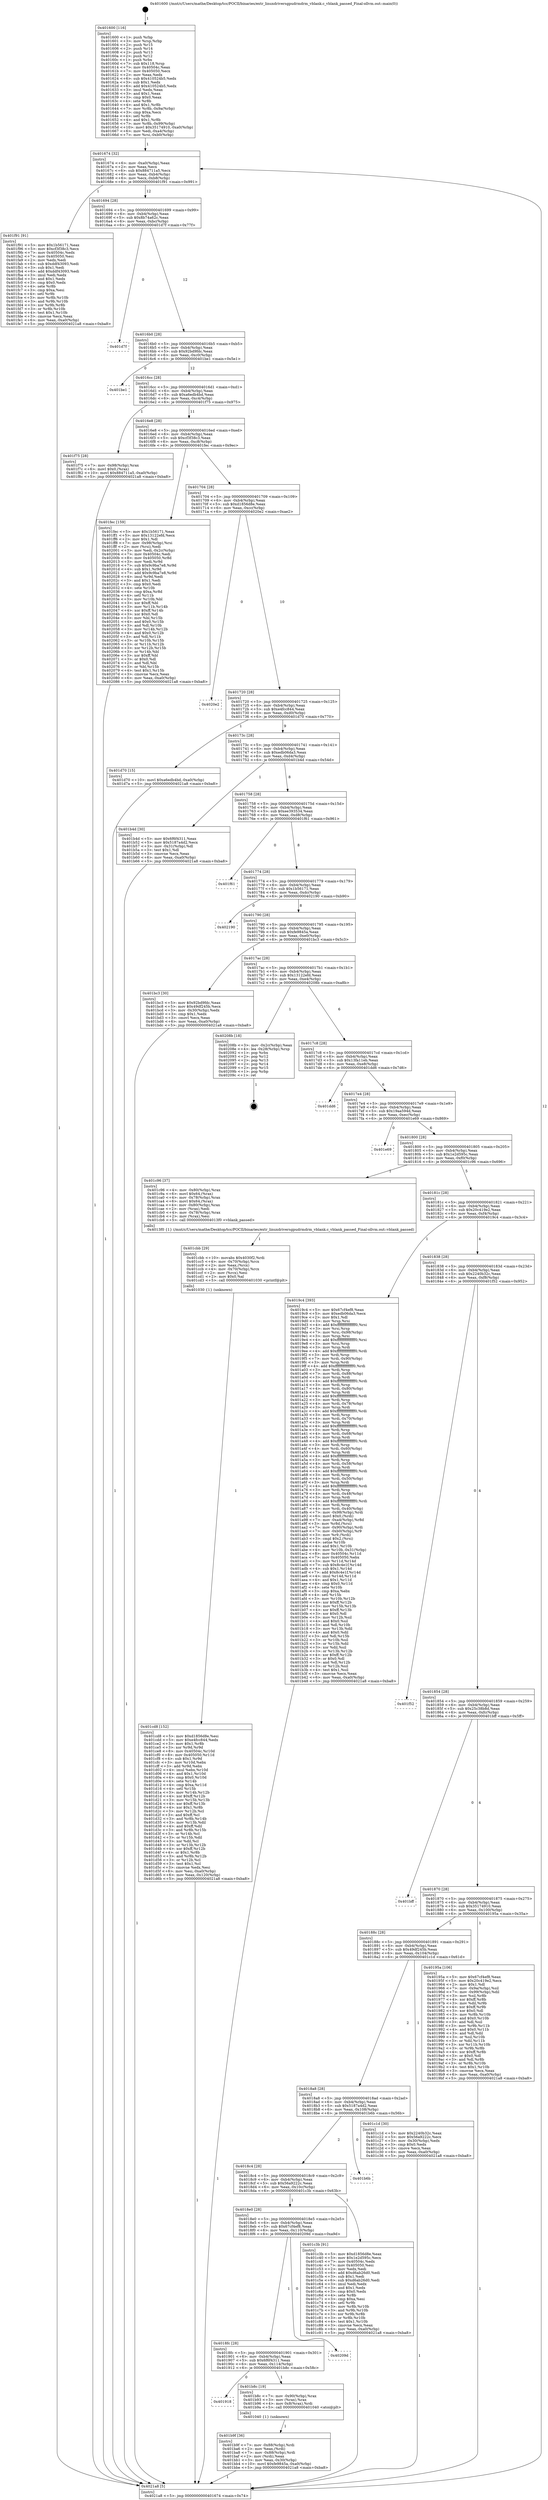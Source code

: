 digraph "0x401600" {
  label = "0x401600 (/mnt/c/Users/mathe/Desktop/tcc/POCII/binaries/extr_linuxdriversgpudrmdrm_vblank.c_vblank_passed_Final-ollvm.out::main(0))"
  labelloc = "t"
  node[shape=record]

  Entry [label="",width=0.3,height=0.3,shape=circle,fillcolor=black,style=filled]
  "0x401674" [label="{
     0x401674 [32]\l
     | [instrs]\l
     &nbsp;&nbsp;0x401674 \<+6\>: mov -0xa0(%rbp),%eax\l
     &nbsp;&nbsp;0x40167a \<+2\>: mov %eax,%ecx\l
     &nbsp;&nbsp;0x40167c \<+6\>: sub $0x884711a5,%ecx\l
     &nbsp;&nbsp;0x401682 \<+6\>: mov %eax,-0xb4(%rbp)\l
     &nbsp;&nbsp;0x401688 \<+6\>: mov %ecx,-0xb8(%rbp)\l
     &nbsp;&nbsp;0x40168e \<+6\>: je 0000000000401f91 \<main+0x991\>\l
  }"]
  "0x401f91" [label="{
     0x401f91 [91]\l
     | [instrs]\l
     &nbsp;&nbsp;0x401f91 \<+5\>: mov $0x1b56171,%eax\l
     &nbsp;&nbsp;0x401f96 \<+5\>: mov $0xcf3f38c3,%ecx\l
     &nbsp;&nbsp;0x401f9b \<+7\>: mov 0x40504c,%edx\l
     &nbsp;&nbsp;0x401fa2 \<+7\>: mov 0x405050,%esi\l
     &nbsp;&nbsp;0x401fa9 \<+2\>: mov %edx,%edi\l
     &nbsp;&nbsp;0x401fab \<+6\>: sub $0xddf43093,%edi\l
     &nbsp;&nbsp;0x401fb1 \<+3\>: sub $0x1,%edi\l
     &nbsp;&nbsp;0x401fb4 \<+6\>: add $0xddf43093,%edi\l
     &nbsp;&nbsp;0x401fba \<+3\>: imul %edi,%edx\l
     &nbsp;&nbsp;0x401fbd \<+3\>: and $0x1,%edx\l
     &nbsp;&nbsp;0x401fc0 \<+3\>: cmp $0x0,%edx\l
     &nbsp;&nbsp;0x401fc3 \<+4\>: sete %r8b\l
     &nbsp;&nbsp;0x401fc7 \<+3\>: cmp $0xa,%esi\l
     &nbsp;&nbsp;0x401fca \<+4\>: setl %r9b\l
     &nbsp;&nbsp;0x401fce \<+3\>: mov %r8b,%r10b\l
     &nbsp;&nbsp;0x401fd1 \<+3\>: and %r9b,%r10b\l
     &nbsp;&nbsp;0x401fd4 \<+3\>: xor %r9b,%r8b\l
     &nbsp;&nbsp;0x401fd7 \<+3\>: or %r8b,%r10b\l
     &nbsp;&nbsp;0x401fda \<+4\>: test $0x1,%r10b\l
     &nbsp;&nbsp;0x401fde \<+3\>: cmovne %ecx,%eax\l
     &nbsp;&nbsp;0x401fe1 \<+6\>: mov %eax,-0xa0(%rbp)\l
     &nbsp;&nbsp;0x401fe7 \<+5\>: jmp 00000000004021a8 \<main+0xba8\>\l
  }"]
  "0x401694" [label="{
     0x401694 [28]\l
     | [instrs]\l
     &nbsp;&nbsp;0x401694 \<+5\>: jmp 0000000000401699 \<main+0x99\>\l
     &nbsp;&nbsp;0x401699 \<+6\>: mov -0xb4(%rbp),%eax\l
     &nbsp;&nbsp;0x40169f \<+5\>: sub $0x8b74a62c,%eax\l
     &nbsp;&nbsp;0x4016a4 \<+6\>: mov %eax,-0xbc(%rbp)\l
     &nbsp;&nbsp;0x4016aa \<+6\>: je 0000000000401d7f \<main+0x77f\>\l
  }"]
  Exit [label="",width=0.3,height=0.3,shape=circle,fillcolor=black,style=filled,peripheries=2]
  "0x401d7f" [label="{
     0x401d7f\l
  }", style=dashed]
  "0x4016b0" [label="{
     0x4016b0 [28]\l
     | [instrs]\l
     &nbsp;&nbsp;0x4016b0 \<+5\>: jmp 00000000004016b5 \<main+0xb5\>\l
     &nbsp;&nbsp;0x4016b5 \<+6\>: mov -0xb4(%rbp),%eax\l
     &nbsp;&nbsp;0x4016bb \<+5\>: sub $0x92bd9fdc,%eax\l
     &nbsp;&nbsp;0x4016c0 \<+6\>: mov %eax,-0xc0(%rbp)\l
     &nbsp;&nbsp;0x4016c6 \<+6\>: je 0000000000401be1 \<main+0x5e1\>\l
  }"]
  "0x401cd8" [label="{
     0x401cd8 [152]\l
     | [instrs]\l
     &nbsp;&nbsp;0x401cd8 \<+5\>: mov $0xd1856d8e,%esi\l
     &nbsp;&nbsp;0x401cdd \<+5\>: mov $0xe4fcc844,%edx\l
     &nbsp;&nbsp;0x401ce2 \<+3\>: mov $0x1,%r8b\l
     &nbsp;&nbsp;0x401ce5 \<+3\>: xor %r9d,%r9d\l
     &nbsp;&nbsp;0x401ce8 \<+8\>: mov 0x40504c,%r10d\l
     &nbsp;&nbsp;0x401cf0 \<+8\>: mov 0x405050,%r11d\l
     &nbsp;&nbsp;0x401cf8 \<+4\>: sub $0x1,%r9d\l
     &nbsp;&nbsp;0x401cfc \<+3\>: mov %r10d,%ebx\l
     &nbsp;&nbsp;0x401cff \<+3\>: add %r9d,%ebx\l
     &nbsp;&nbsp;0x401d02 \<+4\>: imul %ebx,%r10d\l
     &nbsp;&nbsp;0x401d06 \<+4\>: and $0x1,%r10d\l
     &nbsp;&nbsp;0x401d0a \<+4\>: cmp $0x0,%r10d\l
     &nbsp;&nbsp;0x401d0e \<+4\>: sete %r14b\l
     &nbsp;&nbsp;0x401d12 \<+4\>: cmp $0xa,%r11d\l
     &nbsp;&nbsp;0x401d16 \<+4\>: setl %r15b\l
     &nbsp;&nbsp;0x401d1a \<+3\>: mov %r14b,%r12b\l
     &nbsp;&nbsp;0x401d1d \<+4\>: xor $0xff,%r12b\l
     &nbsp;&nbsp;0x401d21 \<+3\>: mov %r15b,%r13b\l
     &nbsp;&nbsp;0x401d24 \<+4\>: xor $0xff,%r13b\l
     &nbsp;&nbsp;0x401d28 \<+4\>: xor $0x1,%r8b\l
     &nbsp;&nbsp;0x401d2c \<+3\>: mov %r12b,%cl\l
     &nbsp;&nbsp;0x401d2f \<+3\>: and $0xff,%cl\l
     &nbsp;&nbsp;0x401d32 \<+3\>: and %r8b,%r14b\l
     &nbsp;&nbsp;0x401d35 \<+3\>: mov %r13b,%dil\l
     &nbsp;&nbsp;0x401d38 \<+4\>: and $0xff,%dil\l
     &nbsp;&nbsp;0x401d3c \<+3\>: and %r8b,%r15b\l
     &nbsp;&nbsp;0x401d3f \<+3\>: or %r14b,%cl\l
     &nbsp;&nbsp;0x401d42 \<+3\>: or %r15b,%dil\l
     &nbsp;&nbsp;0x401d45 \<+3\>: xor %dil,%cl\l
     &nbsp;&nbsp;0x401d48 \<+3\>: or %r13b,%r12b\l
     &nbsp;&nbsp;0x401d4b \<+4\>: xor $0xff,%r12b\l
     &nbsp;&nbsp;0x401d4f \<+4\>: or $0x1,%r8b\l
     &nbsp;&nbsp;0x401d53 \<+3\>: and %r8b,%r12b\l
     &nbsp;&nbsp;0x401d56 \<+3\>: or %r12b,%cl\l
     &nbsp;&nbsp;0x401d59 \<+3\>: test $0x1,%cl\l
     &nbsp;&nbsp;0x401d5c \<+3\>: cmovne %edx,%esi\l
     &nbsp;&nbsp;0x401d5f \<+6\>: mov %esi,-0xa0(%rbp)\l
     &nbsp;&nbsp;0x401d65 \<+6\>: mov %eax,-0x120(%rbp)\l
     &nbsp;&nbsp;0x401d6b \<+5\>: jmp 00000000004021a8 \<main+0xba8\>\l
  }"]
  "0x401be1" [label="{
     0x401be1\l
  }", style=dashed]
  "0x4016cc" [label="{
     0x4016cc [28]\l
     | [instrs]\l
     &nbsp;&nbsp;0x4016cc \<+5\>: jmp 00000000004016d1 \<main+0xd1\>\l
     &nbsp;&nbsp;0x4016d1 \<+6\>: mov -0xb4(%rbp),%eax\l
     &nbsp;&nbsp;0x4016d7 \<+5\>: sub $0xa6edb4bd,%eax\l
     &nbsp;&nbsp;0x4016dc \<+6\>: mov %eax,-0xc4(%rbp)\l
     &nbsp;&nbsp;0x4016e2 \<+6\>: je 0000000000401f75 \<main+0x975\>\l
  }"]
  "0x401cbb" [label="{
     0x401cbb [29]\l
     | [instrs]\l
     &nbsp;&nbsp;0x401cbb \<+10\>: movabs $0x4030f2,%rdi\l
     &nbsp;&nbsp;0x401cc5 \<+4\>: mov -0x70(%rbp),%rcx\l
     &nbsp;&nbsp;0x401cc9 \<+2\>: mov %eax,(%rcx)\l
     &nbsp;&nbsp;0x401ccb \<+4\>: mov -0x70(%rbp),%rcx\l
     &nbsp;&nbsp;0x401ccf \<+2\>: mov (%rcx),%esi\l
     &nbsp;&nbsp;0x401cd1 \<+2\>: mov $0x0,%al\l
     &nbsp;&nbsp;0x401cd3 \<+5\>: call 0000000000401030 \<printf@plt\>\l
     | [calls]\l
     &nbsp;&nbsp;0x401030 \{1\} (unknown)\l
  }"]
  "0x401f75" [label="{
     0x401f75 [28]\l
     | [instrs]\l
     &nbsp;&nbsp;0x401f75 \<+7\>: mov -0x98(%rbp),%rax\l
     &nbsp;&nbsp;0x401f7c \<+6\>: movl $0x0,(%rax)\l
     &nbsp;&nbsp;0x401f82 \<+10\>: movl $0x884711a5,-0xa0(%rbp)\l
     &nbsp;&nbsp;0x401f8c \<+5\>: jmp 00000000004021a8 \<main+0xba8\>\l
  }"]
  "0x4016e8" [label="{
     0x4016e8 [28]\l
     | [instrs]\l
     &nbsp;&nbsp;0x4016e8 \<+5\>: jmp 00000000004016ed \<main+0xed\>\l
     &nbsp;&nbsp;0x4016ed \<+6\>: mov -0xb4(%rbp),%eax\l
     &nbsp;&nbsp;0x4016f3 \<+5\>: sub $0xcf3f38c3,%eax\l
     &nbsp;&nbsp;0x4016f8 \<+6\>: mov %eax,-0xc8(%rbp)\l
     &nbsp;&nbsp;0x4016fe \<+6\>: je 0000000000401fec \<main+0x9ec\>\l
  }"]
  "0x401b9f" [label="{
     0x401b9f [36]\l
     | [instrs]\l
     &nbsp;&nbsp;0x401b9f \<+7\>: mov -0x88(%rbp),%rdi\l
     &nbsp;&nbsp;0x401ba6 \<+2\>: mov %eax,(%rdi)\l
     &nbsp;&nbsp;0x401ba8 \<+7\>: mov -0x88(%rbp),%rdi\l
     &nbsp;&nbsp;0x401baf \<+2\>: mov (%rdi),%eax\l
     &nbsp;&nbsp;0x401bb1 \<+3\>: mov %eax,-0x30(%rbp)\l
     &nbsp;&nbsp;0x401bb4 \<+10\>: movl $0xfe9845a,-0xa0(%rbp)\l
     &nbsp;&nbsp;0x401bbe \<+5\>: jmp 00000000004021a8 \<main+0xba8\>\l
  }"]
  "0x401fec" [label="{
     0x401fec [159]\l
     | [instrs]\l
     &nbsp;&nbsp;0x401fec \<+5\>: mov $0x1b56171,%eax\l
     &nbsp;&nbsp;0x401ff1 \<+5\>: mov $0x13122efd,%ecx\l
     &nbsp;&nbsp;0x401ff6 \<+2\>: mov $0x1,%dl\l
     &nbsp;&nbsp;0x401ff8 \<+7\>: mov -0x98(%rbp),%rsi\l
     &nbsp;&nbsp;0x401fff \<+2\>: mov (%rsi),%edi\l
     &nbsp;&nbsp;0x402001 \<+3\>: mov %edi,-0x2c(%rbp)\l
     &nbsp;&nbsp;0x402004 \<+7\>: mov 0x40504c,%edi\l
     &nbsp;&nbsp;0x40200b \<+8\>: mov 0x405050,%r8d\l
     &nbsp;&nbsp;0x402013 \<+3\>: mov %edi,%r9d\l
     &nbsp;&nbsp;0x402016 \<+7\>: sub $0x9c9ba7e8,%r9d\l
     &nbsp;&nbsp;0x40201d \<+4\>: sub $0x1,%r9d\l
     &nbsp;&nbsp;0x402021 \<+7\>: add $0x9c9ba7e8,%r9d\l
     &nbsp;&nbsp;0x402028 \<+4\>: imul %r9d,%edi\l
     &nbsp;&nbsp;0x40202c \<+3\>: and $0x1,%edi\l
     &nbsp;&nbsp;0x40202f \<+3\>: cmp $0x0,%edi\l
     &nbsp;&nbsp;0x402032 \<+4\>: sete %r10b\l
     &nbsp;&nbsp;0x402036 \<+4\>: cmp $0xa,%r8d\l
     &nbsp;&nbsp;0x40203a \<+4\>: setl %r11b\l
     &nbsp;&nbsp;0x40203e \<+3\>: mov %r10b,%bl\l
     &nbsp;&nbsp;0x402041 \<+3\>: xor $0xff,%bl\l
     &nbsp;&nbsp;0x402044 \<+3\>: mov %r11b,%r14b\l
     &nbsp;&nbsp;0x402047 \<+4\>: xor $0xff,%r14b\l
     &nbsp;&nbsp;0x40204b \<+3\>: xor $0x0,%dl\l
     &nbsp;&nbsp;0x40204e \<+3\>: mov %bl,%r15b\l
     &nbsp;&nbsp;0x402051 \<+4\>: and $0x0,%r15b\l
     &nbsp;&nbsp;0x402055 \<+3\>: and %dl,%r10b\l
     &nbsp;&nbsp;0x402058 \<+3\>: mov %r14b,%r12b\l
     &nbsp;&nbsp;0x40205b \<+4\>: and $0x0,%r12b\l
     &nbsp;&nbsp;0x40205f \<+3\>: and %dl,%r11b\l
     &nbsp;&nbsp;0x402062 \<+3\>: or %r10b,%r15b\l
     &nbsp;&nbsp;0x402065 \<+3\>: or %r11b,%r12b\l
     &nbsp;&nbsp;0x402068 \<+3\>: xor %r12b,%r15b\l
     &nbsp;&nbsp;0x40206b \<+3\>: or %r14b,%bl\l
     &nbsp;&nbsp;0x40206e \<+3\>: xor $0xff,%bl\l
     &nbsp;&nbsp;0x402071 \<+3\>: or $0x0,%dl\l
     &nbsp;&nbsp;0x402074 \<+2\>: and %dl,%bl\l
     &nbsp;&nbsp;0x402076 \<+3\>: or %bl,%r15b\l
     &nbsp;&nbsp;0x402079 \<+4\>: test $0x1,%r15b\l
     &nbsp;&nbsp;0x40207d \<+3\>: cmovne %ecx,%eax\l
     &nbsp;&nbsp;0x402080 \<+6\>: mov %eax,-0xa0(%rbp)\l
     &nbsp;&nbsp;0x402086 \<+5\>: jmp 00000000004021a8 \<main+0xba8\>\l
  }"]
  "0x401704" [label="{
     0x401704 [28]\l
     | [instrs]\l
     &nbsp;&nbsp;0x401704 \<+5\>: jmp 0000000000401709 \<main+0x109\>\l
     &nbsp;&nbsp;0x401709 \<+6\>: mov -0xb4(%rbp),%eax\l
     &nbsp;&nbsp;0x40170f \<+5\>: sub $0xd1856d8e,%eax\l
     &nbsp;&nbsp;0x401714 \<+6\>: mov %eax,-0xcc(%rbp)\l
     &nbsp;&nbsp;0x40171a \<+6\>: je 00000000004020e2 \<main+0xae2\>\l
  }"]
  "0x401918" [label="{
     0x401918\l
  }", style=dashed]
  "0x4020e2" [label="{
     0x4020e2\l
  }", style=dashed]
  "0x401720" [label="{
     0x401720 [28]\l
     | [instrs]\l
     &nbsp;&nbsp;0x401720 \<+5\>: jmp 0000000000401725 \<main+0x125\>\l
     &nbsp;&nbsp;0x401725 \<+6\>: mov -0xb4(%rbp),%eax\l
     &nbsp;&nbsp;0x40172b \<+5\>: sub $0xe4fcc844,%eax\l
     &nbsp;&nbsp;0x401730 \<+6\>: mov %eax,-0xd0(%rbp)\l
     &nbsp;&nbsp;0x401736 \<+6\>: je 0000000000401d70 \<main+0x770\>\l
  }"]
  "0x401b8c" [label="{
     0x401b8c [19]\l
     | [instrs]\l
     &nbsp;&nbsp;0x401b8c \<+7\>: mov -0x90(%rbp),%rax\l
     &nbsp;&nbsp;0x401b93 \<+3\>: mov (%rax),%rax\l
     &nbsp;&nbsp;0x401b96 \<+4\>: mov 0x8(%rax),%rdi\l
     &nbsp;&nbsp;0x401b9a \<+5\>: call 0000000000401040 \<atoi@plt\>\l
     | [calls]\l
     &nbsp;&nbsp;0x401040 \{1\} (unknown)\l
  }"]
  "0x401d70" [label="{
     0x401d70 [15]\l
     | [instrs]\l
     &nbsp;&nbsp;0x401d70 \<+10\>: movl $0xa6edb4bd,-0xa0(%rbp)\l
     &nbsp;&nbsp;0x401d7a \<+5\>: jmp 00000000004021a8 \<main+0xba8\>\l
  }"]
  "0x40173c" [label="{
     0x40173c [28]\l
     | [instrs]\l
     &nbsp;&nbsp;0x40173c \<+5\>: jmp 0000000000401741 \<main+0x141\>\l
     &nbsp;&nbsp;0x401741 \<+6\>: mov -0xb4(%rbp),%eax\l
     &nbsp;&nbsp;0x401747 \<+5\>: sub $0xedb06da3,%eax\l
     &nbsp;&nbsp;0x40174c \<+6\>: mov %eax,-0xd4(%rbp)\l
     &nbsp;&nbsp;0x401752 \<+6\>: je 0000000000401b4d \<main+0x54d\>\l
  }"]
  "0x4018fc" [label="{
     0x4018fc [28]\l
     | [instrs]\l
     &nbsp;&nbsp;0x4018fc \<+5\>: jmp 0000000000401901 \<main+0x301\>\l
     &nbsp;&nbsp;0x401901 \<+6\>: mov -0xb4(%rbp),%eax\l
     &nbsp;&nbsp;0x401907 \<+5\>: sub $0x6f6f4311,%eax\l
     &nbsp;&nbsp;0x40190c \<+6\>: mov %eax,-0x114(%rbp)\l
     &nbsp;&nbsp;0x401912 \<+6\>: je 0000000000401b8c \<main+0x58c\>\l
  }"]
  "0x401b4d" [label="{
     0x401b4d [30]\l
     | [instrs]\l
     &nbsp;&nbsp;0x401b4d \<+5\>: mov $0x6f6f4311,%eax\l
     &nbsp;&nbsp;0x401b52 \<+5\>: mov $0x5187a4d2,%ecx\l
     &nbsp;&nbsp;0x401b57 \<+3\>: mov -0x31(%rbp),%dl\l
     &nbsp;&nbsp;0x401b5a \<+3\>: test $0x1,%dl\l
     &nbsp;&nbsp;0x401b5d \<+3\>: cmovne %ecx,%eax\l
     &nbsp;&nbsp;0x401b60 \<+6\>: mov %eax,-0xa0(%rbp)\l
     &nbsp;&nbsp;0x401b66 \<+5\>: jmp 00000000004021a8 \<main+0xba8\>\l
  }"]
  "0x401758" [label="{
     0x401758 [28]\l
     | [instrs]\l
     &nbsp;&nbsp;0x401758 \<+5\>: jmp 000000000040175d \<main+0x15d\>\l
     &nbsp;&nbsp;0x40175d \<+6\>: mov -0xb4(%rbp),%eax\l
     &nbsp;&nbsp;0x401763 \<+5\>: sub $0xee393534,%eax\l
     &nbsp;&nbsp;0x401768 \<+6\>: mov %eax,-0xd8(%rbp)\l
     &nbsp;&nbsp;0x40176e \<+6\>: je 0000000000401f61 \<main+0x961\>\l
  }"]
  "0x40209d" [label="{
     0x40209d\l
  }", style=dashed]
  "0x401f61" [label="{
     0x401f61\l
  }", style=dashed]
  "0x401774" [label="{
     0x401774 [28]\l
     | [instrs]\l
     &nbsp;&nbsp;0x401774 \<+5\>: jmp 0000000000401779 \<main+0x179\>\l
     &nbsp;&nbsp;0x401779 \<+6\>: mov -0xb4(%rbp),%eax\l
     &nbsp;&nbsp;0x40177f \<+5\>: sub $0x1b56171,%eax\l
     &nbsp;&nbsp;0x401784 \<+6\>: mov %eax,-0xdc(%rbp)\l
     &nbsp;&nbsp;0x40178a \<+6\>: je 0000000000402190 \<main+0xb90\>\l
  }"]
  "0x4018e0" [label="{
     0x4018e0 [28]\l
     | [instrs]\l
     &nbsp;&nbsp;0x4018e0 \<+5\>: jmp 00000000004018e5 \<main+0x2e5\>\l
     &nbsp;&nbsp;0x4018e5 \<+6\>: mov -0xb4(%rbp),%eax\l
     &nbsp;&nbsp;0x4018eb \<+5\>: sub $0x67cf4ef8,%eax\l
     &nbsp;&nbsp;0x4018f0 \<+6\>: mov %eax,-0x110(%rbp)\l
     &nbsp;&nbsp;0x4018f6 \<+6\>: je 000000000040209d \<main+0xa9d\>\l
  }"]
  "0x402190" [label="{
     0x402190\l
  }", style=dashed]
  "0x401790" [label="{
     0x401790 [28]\l
     | [instrs]\l
     &nbsp;&nbsp;0x401790 \<+5\>: jmp 0000000000401795 \<main+0x195\>\l
     &nbsp;&nbsp;0x401795 \<+6\>: mov -0xb4(%rbp),%eax\l
     &nbsp;&nbsp;0x40179b \<+5\>: sub $0xfe9845a,%eax\l
     &nbsp;&nbsp;0x4017a0 \<+6\>: mov %eax,-0xe0(%rbp)\l
     &nbsp;&nbsp;0x4017a6 \<+6\>: je 0000000000401bc3 \<main+0x5c3\>\l
  }"]
  "0x401c3b" [label="{
     0x401c3b [91]\l
     | [instrs]\l
     &nbsp;&nbsp;0x401c3b \<+5\>: mov $0xd1856d8e,%eax\l
     &nbsp;&nbsp;0x401c40 \<+5\>: mov $0x1e2d595c,%ecx\l
     &nbsp;&nbsp;0x401c45 \<+7\>: mov 0x40504c,%edx\l
     &nbsp;&nbsp;0x401c4c \<+7\>: mov 0x405050,%esi\l
     &nbsp;&nbsp;0x401c53 \<+2\>: mov %edx,%edi\l
     &nbsp;&nbsp;0x401c55 \<+6\>: add $0xd6ab26d0,%edi\l
     &nbsp;&nbsp;0x401c5b \<+3\>: sub $0x1,%edi\l
     &nbsp;&nbsp;0x401c5e \<+6\>: sub $0xd6ab26d0,%edi\l
     &nbsp;&nbsp;0x401c64 \<+3\>: imul %edi,%edx\l
     &nbsp;&nbsp;0x401c67 \<+3\>: and $0x1,%edx\l
     &nbsp;&nbsp;0x401c6a \<+3\>: cmp $0x0,%edx\l
     &nbsp;&nbsp;0x401c6d \<+4\>: sete %r8b\l
     &nbsp;&nbsp;0x401c71 \<+3\>: cmp $0xa,%esi\l
     &nbsp;&nbsp;0x401c74 \<+4\>: setl %r9b\l
     &nbsp;&nbsp;0x401c78 \<+3\>: mov %r8b,%r10b\l
     &nbsp;&nbsp;0x401c7b \<+3\>: and %r9b,%r10b\l
     &nbsp;&nbsp;0x401c7e \<+3\>: xor %r9b,%r8b\l
     &nbsp;&nbsp;0x401c81 \<+3\>: or %r8b,%r10b\l
     &nbsp;&nbsp;0x401c84 \<+4\>: test $0x1,%r10b\l
     &nbsp;&nbsp;0x401c88 \<+3\>: cmovne %ecx,%eax\l
     &nbsp;&nbsp;0x401c8b \<+6\>: mov %eax,-0xa0(%rbp)\l
     &nbsp;&nbsp;0x401c91 \<+5\>: jmp 00000000004021a8 \<main+0xba8\>\l
  }"]
  "0x401bc3" [label="{
     0x401bc3 [30]\l
     | [instrs]\l
     &nbsp;&nbsp;0x401bc3 \<+5\>: mov $0x92bd9fdc,%eax\l
     &nbsp;&nbsp;0x401bc8 \<+5\>: mov $0x49df245b,%ecx\l
     &nbsp;&nbsp;0x401bcd \<+3\>: mov -0x30(%rbp),%edx\l
     &nbsp;&nbsp;0x401bd0 \<+3\>: cmp $0x1,%edx\l
     &nbsp;&nbsp;0x401bd3 \<+3\>: cmovl %ecx,%eax\l
     &nbsp;&nbsp;0x401bd6 \<+6\>: mov %eax,-0xa0(%rbp)\l
     &nbsp;&nbsp;0x401bdc \<+5\>: jmp 00000000004021a8 \<main+0xba8\>\l
  }"]
  "0x4017ac" [label="{
     0x4017ac [28]\l
     | [instrs]\l
     &nbsp;&nbsp;0x4017ac \<+5\>: jmp 00000000004017b1 \<main+0x1b1\>\l
     &nbsp;&nbsp;0x4017b1 \<+6\>: mov -0xb4(%rbp),%eax\l
     &nbsp;&nbsp;0x4017b7 \<+5\>: sub $0x13122efd,%eax\l
     &nbsp;&nbsp;0x4017bc \<+6\>: mov %eax,-0xe4(%rbp)\l
     &nbsp;&nbsp;0x4017c2 \<+6\>: je 000000000040208b \<main+0xa8b\>\l
  }"]
  "0x4018c4" [label="{
     0x4018c4 [28]\l
     | [instrs]\l
     &nbsp;&nbsp;0x4018c4 \<+5\>: jmp 00000000004018c9 \<main+0x2c9\>\l
     &nbsp;&nbsp;0x4018c9 \<+6\>: mov -0xb4(%rbp),%eax\l
     &nbsp;&nbsp;0x4018cf \<+5\>: sub $0x56a9222c,%eax\l
     &nbsp;&nbsp;0x4018d4 \<+6\>: mov %eax,-0x10c(%rbp)\l
     &nbsp;&nbsp;0x4018da \<+6\>: je 0000000000401c3b \<main+0x63b\>\l
  }"]
  "0x40208b" [label="{
     0x40208b [18]\l
     | [instrs]\l
     &nbsp;&nbsp;0x40208b \<+3\>: mov -0x2c(%rbp),%eax\l
     &nbsp;&nbsp;0x40208e \<+4\>: lea -0x28(%rbp),%rsp\l
     &nbsp;&nbsp;0x402092 \<+1\>: pop %rbx\l
     &nbsp;&nbsp;0x402093 \<+2\>: pop %r12\l
     &nbsp;&nbsp;0x402095 \<+2\>: pop %r13\l
     &nbsp;&nbsp;0x402097 \<+2\>: pop %r14\l
     &nbsp;&nbsp;0x402099 \<+2\>: pop %r15\l
     &nbsp;&nbsp;0x40209b \<+1\>: pop %rbp\l
     &nbsp;&nbsp;0x40209c \<+1\>: ret\l
  }"]
  "0x4017c8" [label="{
     0x4017c8 [28]\l
     | [instrs]\l
     &nbsp;&nbsp;0x4017c8 \<+5\>: jmp 00000000004017cd \<main+0x1cd\>\l
     &nbsp;&nbsp;0x4017cd \<+6\>: mov -0xb4(%rbp),%eax\l
     &nbsp;&nbsp;0x4017d3 \<+5\>: sub $0x13fa11eb,%eax\l
     &nbsp;&nbsp;0x4017d8 \<+6\>: mov %eax,-0xe8(%rbp)\l
     &nbsp;&nbsp;0x4017de \<+6\>: je 0000000000401dd6 \<main+0x7d6\>\l
  }"]
  "0x401b6b" [label="{
     0x401b6b\l
  }", style=dashed]
  "0x401dd6" [label="{
     0x401dd6\l
  }", style=dashed]
  "0x4017e4" [label="{
     0x4017e4 [28]\l
     | [instrs]\l
     &nbsp;&nbsp;0x4017e4 \<+5\>: jmp 00000000004017e9 \<main+0x1e9\>\l
     &nbsp;&nbsp;0x4017e9 \<+6\>: mov -0xb4(%rbp),%eax\l
     &nbsp;&nbsp;0x4017ef \<+5\>: sub $0x19aa594d,%eax\l
     &nbsp;&nbsp;0x4017f4 \<+6\>: mov %eax,-0xec(%rbp)\l
     &nbsp;&nbsp;0x4017fa \<+6\>: je 0000000000401e69 \<main+0x869\>\l
  }"]
  "0x4018a8" [label="{
     0x4018a8 [28]\l
     | [instrs]\l
     &nbsp;&nbsp;0x4018a8 \<+5\>: jmp 00000000004018ad \<main+0x2ad\>\l
     &nbsp;&nbsp;0x4018ad \<+6\>: mov -0xb4(%rbp),%eax\l
     &nbsp;&nbsp;0x4018b3 \<+5\>: sub $0x5187a4d2,%eax\l
     &nbsp;&nbsp;0x4018b8 \<+6\>: mov %eax,-0x108(%rbp)\l
     &nbsp;&nbsp;0x4018be \<+6\>: je 0000000000401b6b \<main+0x56b\>\l
  }"]
  "0x401e69" [label="{
     0x401e69\l
  }", style=dashed]
  "0x401800" [label="{
     0x401800 [28]\l
     | [instrs]\l
     &nbsp;&nbsp;0x401800 \<+5\>: jmp 0000000000401805 \<main+0x205\>\l
     &nbsp;&nbsp;0x401805 \<+6\>: mov -0xb4(%rbp),%eax\l
     &nbsp;&nbsp;0x40180b \<+5\>: sub $0x1e2d595c,%eax\l
     &nbsp;&nbsp;0x401810 \<+6\>: mov %eax,-0xf0(%rbp)\l
     &nbsp;&nbsp;0x401816 \<+6\>: je 0000000000401c96 \<main+0x696\>\l
  }"]
  "0x401c1d" [label="{
     0x401c1d [30]\l
     | [instrs]\l
     &nbsp;&nbsp;0x401c1d \<+5\>: mov $0x2240b32c,%eax\l
     &nbsp;&nbsp;0x401c22 \<+5\>: mov $0x56a9222c,%ecx\l
     &nbsp;&nbsp;0x401c27 \<+3\>: mov -0x30(%rbp),%edx\l
     &nbsp;&nbsp;0x401c2a \<+3\>: cmp $0x0,%edx\l
     &nbsp;&nbsp;0x401c2d \<+3\>: cmove %ecx,%eax\l
     &nbsp;&nbsp;0x401c30 \<+6\>: mov %eax,-0xa0(%rbp)\l
     &nbsp;&nbsp;0x401c36 \<+5\>: jmp 00000000004021a8 \<main+0xba8\>\l
  }"]
  "0x401c96" [label="{
     0x401c96 [37]\l
     | [instrs]\l
     &nbsp;&nbsp;0x401c96 \<+4\>: mov -0x80(%rbp),%rax\l
     &nbsp;&nbsp;0x401c9a \<+6\>: movl $0x64,(%rax)\l
     &nbsp;&nbsp;0x401ca0 \<+4\>: mov -0x78(%rbp),%rax\l
     &nbsp;&nbsp;0x401ca4 \<+6\>: movl $0x64,(%rax)\l
     &nbsp;&nbsp;0x401caa \<+4\>: mov -0x80(%rbp),%rax\l
     &nbsp;&nbsp;0x401cae \<+2\>: mov (%rax),%edi\l
     &nbsp;&nbsp;0x401cb0 \<+4\>: mov -0x78(%rbp),%rax\l
     &nbsp;&nbsp;0x401cb4 \<+2\>: mov (%rax),%esi\l
     &nbsp;&nbsp;0x401cb6 \<+5\>: call 00000000004013f0 \<vblank_passed\>\l
     | [calls]\l
     &nbsp;&nbsp;0x4013f0 \{1\} (/mnt/c/Users/mathe/Desktop/tcc/POCII/binaries/extr_linuxdriversgpudrmdrm_vblank.c_vblank_passed_Final-ollvm.out::vblank_passed)\l
  }"]
  "0x40181c" [label="{
     0x40181c [28]\l
     | [instrs]\l
     &nbsp;&nbsp;0x40181c \<+5\>: jmp 0000000000401821 \<main+0x221\>\l
     &nbsp;&nbsp;0x401821 \<+6\>: mov -0xb4(%rbp),%eax\l
     &nbsp;&nbsp;0x401827 \<+5\>: sub $0x20c419e2,%eax\l
     &nbsp;&nbsp;0x40182c \<+6\>: mov %eax,-0xf4(%rbp)\l
     &nbsp;&nbsp;0x401832 \<+6\>: je 00000000004019c4 \<main+0x3c4\>\l
  }"]
  "0x401600" [label="{
     0x401600 [116]\l
     | [instrs]\l
     &nbsp;&nbsp;0x401600 \<+1\>: push %rbp\l
     &nbsp;&nbsp;0x401601 \<+3\>: mov %rsp,%rbp\l
     &nbsp;&nbsp;0x401604 \<+2\>: push %r15\l
     &nbsp;&nbsp;0x401606 \<+2\>: push %r14\l
     &nbsp;&nbsp;0x401608 \<+2\>: push %r13\l
     &nbsp;&nbsp;0x40160a \<+2\>: push %r12\l
     &nbsp;&nbsp;0x40160c \<+1\>: push %rbx\l
     &nbsp;&nbsp;0x40160d \<+7\>: sub $0x118,%rsp\l
     &nbsp;&nbsp;0x401614 \<+7\>: mov 0x40504c,%eax\l
     &nbsp;&nbsp;0x40161b \<+7\>: mov 0x405050,%ecx\l
     &nbsp;&nbsp;0x401622 \<+2\>: mov %eax,%edx\l
     &nbsp;&nbsp;0x401624 \<+6\>: sub $0x410524b5,%edx\l
     &nbsp;&nbsp;0x40162a \<+3\>: sub $0x1,%edx\l
     &nbsp;&nbsp;0x40162d \<+6\>: add $0x410524b5,%edx\l
     &nbsp;&nbsp;0x401633 \<+3\>: imul %edx,%eax\l
     &nbsp;&nbsp;0x401636 \<+3\>: and $0x1,%eax\l
     &nbsp;&nbsp;0x401639 \<+3\>: cmp $0x0,%eax\l
     &nbsp;&nbsp;0x40163c \<+4\>: sete %r8b\l
     &nbsp;&nbsp;0x401640 \<+4\>: and $0x1,%r8b\l
     &nbsp;&nbsp;0x401644 \<+7\>: mov %r8b,-0x9a(%rbp)\l
     &nbsp;&nbsp;0x40164b \<+3\>: cmp $0xa,%ecx\l
     &nbsp;&nbsp;0x40164e \<+4\>: setl %r8b\l
     &nbsp;&nbsp;0x401652 \<+4\>: and $0x1,%r8b\l
     &nbsp;&nbsp;0x401656 \<+7\>: mov %r8b,-0x99(%rbp)\l
     &nbsp;&nbsp;0x40165d \<+10\>: movl $0x35174910,-0xa0(%rbp)\l
     &nbsp;&nbsp;0x401667 \<+6\>: mov %edi,-0xa4(%rbp)\l
     &nbsp;&nbsp;0x40166d \<+7\>: mov %rsi,-0xb0(%rbp)\l
  }"]
  "0x4019c4" [label="{
     0x4019c4 [393]\l
     | [instrs]\l
     &nbsp;&nbsp;0x4019c4 \<+5\>: mov $0x67cf4ef8,%eax\l
     &nbsp;&nbsp;0x4019c9 \<+5\>: mov $0xedb06da3,%ecx\l
     &nbsp;&nbsp;0x4019ce \<+2\>: mov $0x1,%dl\l
     &nbsp;&nbsp;0x4019d0 \<+3\>: mov %rsp,%rsi\l
     &nbsp;&nbsp;0x4019d3 \<+4\>: add $0xfffffffffffffff0,%rsi\l
     &nbsp;&nbsp;0x4019d7 \<+3\>: mov %rsi,%rsp\l
     &nbsp;&nbsp;0x4019da \<+7\>: mov %rsi,-0x98(%rbp)\l
     &nbsp;&nbsp;0x4019e1 \<+3\>: mov %rsp,%rsi\l
     &nbsp;&nbsp;0x4019e4 \<+4\>: add $0xfffffffffffffff0,%rsi\l
     &nbsp;&nbsp;0x4019e8 \<+3\>: mov %rsi,%rsp\l
     &nbsp;&nbsp;0x4019eb \<+3\>: mov %rsp,%rdi\l
     &nbsp;&nbsp;0x4019ee \<+4\>: add $0xfffffffffffffff0,%rdi\l
     &nbsp;&nbsp;0x4019f2 \<+3\>: mov %rdi,%rsp\l
     &nbsp;&nbsp;0x4019f5 \<+7\>: mov %rdi,-0x90(%rbp)\l
     &nbsp;&nbsp;0x4019fc \<+3\>: mov %rsp,%rdi\l
     &nbsp;&nbsp;0x4019ff \<+4\>: add $0xfffffffffffffff0,%rdi\l
     &nbsp;&nbsp;0x401a03 \<+3\>: mov %rdi,%rsp\l
     &nbsp;&nbsp;0x401a06 \<+7\>: mov %rdi,-0x88(%rbp)\l
     &nbsp;&nbsp;0x401a0d \<+3\>: mov %rsp,%rdi\l
     &nbsp;&nbsp;0x401a10 \<+4\>: add $0xfffffffffffffff0,%rdi\l
     &nbsp;&nbsp;0x401a14 \<+3\>: mov %rdi,%rsp\l
     &nbsp;&nbsp;0x401a17 \<+4\>: mov %rdi,-0x80(%rbp)\l
     &nbsp;&nbsp;0x401a1b \<+3\>: mov %rsp,%rdi\l
     &nbsp;&nbsp;0x401a1e \<+4\>: add $0xfffffffffffffff0,%rdi\l
     &nbsp;&nbsp;0x401a22 \<+3\>: mov %rdi,%rsp\l
     &nbsp;&nbsp;0x401a25 \<+4\>: mov %rdi,-0x78(%rbp)\l
     &nbsp;&nbsp;0x401a29 \<+3\>: mov %rsp,%rdi\l
     &nbsp;&nbsp;0x401a2c \<+4\>: add $0xfffffffffffffff0,%rdi\l
     &nbsp;&nbsp;0x401a30 \<+3\>: mov %rdi,%rsp\l
     &nbsp;&nbsp;0x401a33 \<+4\>: mov %rdi,-0x70(%rbp)\l
     &nbsp;&nbsp;0x401a37 \<+3\>: mov %rsp,%rdi\l
     &nbsp;&nbsp;0x401a3a \<+4\>: add $0xfffffffffffffff0,%rdi\l
     &nbsp;&nbsp;0x401a3e \<+3\>: mov %rdi,%rsp\l
     &nbsp;&nbsp;0x401a41 \<+4\>: mov %rdi,-0x68(%rbp)\l
     &nbsp;&nbsp;0x401a45 \<+3\>: mov %rsp,%rdi\l
     &nbsp;&nbsp;0x401a48 \<+4\>: add $0xfffffffffffffff0,%rdi\l
     &nbsp;&nbsp;0x401a4c \<+3\>: mov %rdi,%rsp\l
     &nbsp;&nbsp;0x401a4f \<+4\>: mov %rdi,-0x60(%rbp)\l
     &nbsp;&nbsp;0x401a53 \<+3\>: mov %rsp,%rdi\l
     &nbsp;&nbsp;0x401a56 \<+4\>: add $0xfffffffffffffff0,%rdi\l
     &nbsp;&nbsp;0x401a5a \<+3\>: mov %rdi,%rsp\l
     &nbsp;&nbsp;0x401a5d \<+4\>: mov %rdi,-0x58(%rbp)\l
     &nbsp;&nbsp;0x401a61 \<+3\>: mov %rsp,%rdi\l
     &nbsp;&nbsp;0x401a64 \<+4\>: add $0xfffffffffffffff0,%rdi\l
     &nbsp;&nbsp;0x401a68 \<+3\>: mov %rdi,%rsp\l
     &nbsp;&nbsp;0x401a6b \<+4\>: mov %rdi,-0x50(%rbp)\l
     &nbsp;&nbsp;0x401a6f \<+3\>: mov %rsp,%rdi\l
     &nbsp;&nbsp;0x401a72 \<+4\>: add $0xfffffffffffffff0,%rdi\l
     &nbsp;&nbsp;0x401a76 \<+3\>: mov %rdi,%rsp\l
     &nbsp;&nbsp;0x401a79 \<+4\>: mov %rdi,-0x48(%rbp)\l
     &nbsp;&nbsp;0x401a7d \<+3\>: mov %rsp,%rdi\l
     &nbsp;&nbsp;0x401a80 \<+4\>: add $0xfffffffffffffff0,%rdi\l
     &nbsp;&nbsp;0x401a84 \<+3\>: mov %rdi,%rsp\l
     &nbsp;&nbsp;0x401a87 \<+4\>: mov %rdi,-0x40(%rbp)\l
     &nbsp;&nbsp;0x401a8b \<+7\>: mov -0x98(%rbp),%rdi\l
     &nbsp;&nbsp;0x401a92 \<+6\>: movl $0x0,(%rdi)\l
     &nbsp;&nbsp;0x401a98 \<+7\>: mov -0xa4(%rbp),%r8d\l
     &nbsp;&nbsp;0x401a9f \<+3\>: mov %r8d,(%rsi)\l
     &nbsp;&nbsp;0x401aa2 \<+7\>: mov -0x90(%rbp),%rdi\l
     &nbsp;&nbsp;0x401aa9 \<+7\>: mov -0xb0(%rbp),%r9\l
     &nbsp;&nbsp;0x401ab0 \<+3\>: mov %r9,(%rdi)\l
     &nbsp;&nbsp;0x401ab3 \<+3\>: cmpl $0x2,(%rsi)\l
     &nbsp;&nbsp;0x401ab6 \<+4\>: setne %r10b\l
     &nbsp;&nbsp;0x401aba \<+4\>: and $0x1,%r10b\l
     &nbsp;&nbsp;0x401abe \<+4\>: mov %r10b,-0x31(%rbp)\l
     &nbsp;&nbsp;0x401ac2 \<+8\>: mov 0x40504c,%r11d\l
     &nbsp;&nbsp;0x401aca \<+7\>: mov 0x405050,%ebx\l
     &nbsp;&nbsp;0x401ad1 \<+3\>: mov %r11d,%r14d\l
     &nbsp;&nbsp;0x401ad4 \<+7\>: sub $0x8c4e1f,%r14d\l
     &nbsp;&nbsp;0x401adb \<+4\>: sub $0x1,%r14d\l
     &nbsp;&nbsp;0x401adf \<+7\>: add $0x8c4e1f,%r14d\l
     &nbsp;&nbsp;0x401ae6 \<+4\>: imul %r14d,%r11d\l
     &nbsp;&nbsp;0x401aea \<+4\>: and $0x1,%r11d\l
     &nbsp;&nbsp;0x401aee \<+4\>: cmp $0x0,%r11d\l
     &nbsp;&nbsp;0x401af2 \<+4\>: sete %r10b\l
     &nbsp;&nbsp;0x401af6 \<+3\>: cmp $0xa,%ebx\l
     &nbsp;&nbsp;0x401af9 \<+4\>: setl %r15b\l
     &nbsp;&nbsp;0x401afd \<+3\>: mov %r10b,%r12b\l
     &nbsp;&nbsp;0x401b00 \<+4\>: xor $0xff,%r12b\l
     &nbsp;&nbsp;0x401b04 \<+3\>: mov %r15b,%r13b\l
     &nbsp;&nbsp;0x401b07 \<+4\>: xor $0xff,%r13b\l
     &nbsp;&nbsp;0x401b0b \<+3\>: xor $0x0,%dl\l
     &nbsp;&nbsp;0x401b0e \<+3\>: mov %r12b,%sil\l
     &nbsp;&nbsp;0x401b11 \<+4\>: and $0x0,%sil\l
     &nbsp;&nbsp;0x401b15 \<+3\>: and %dl,%r10b\l
     &nbsp;&nbsp;0x401b18 \<+3\>: mov %r13b,%dil\l
     &nbsp;&nbsp;0x401b1b \<+4\>: and $0x0,%dil\l
     &nbsp;&nbsp;0x401b1f \<+3\>: and %dl,%r15b\l
     &nbsp;&nbsp;0x401b22 \<+3\>: or %r10b,%sil\l
     &nbsp;&nbsp;0x401b25 \<+3\>: or %r15b,%dil\l
     &nbsp;&nbsp;0x401b28 \<+3\>: xor %dil,%sil\l
     &nbsp;&nbsp;0x401b2b \<+3\>: or %r13b,%r12b\l
     &nbsp;&nbsp;0x401b2e \<+4\>: xor $0xff,%r12b\l
     &nbsp;&nbsp;0x401b32 \<+3\>: or $0x0,%dl\l
     &nbsp;&nbsp;0x401b35 \<+3\>: and %dl,%r12b\l
     &nbsp;&nbsp;0x401b38 \<+3\>: or %r12b,%sil\l
     &nbsp;&nbsp;0x401b3b \<+4\>: test $0x1,%sil\l
     &nbsp;&nbsp;0x401b3f \<+3\>: cmovne %ecx,%eax\l
     &nbsp;&nbsp;0x401b42 \<+6\>: mov %eax,-0xa0(%rbp)\l
     &nbsp;&nbsp;0x401b48 \<+5\>: jmp 00000000004021a8 \<main+0xba8\>\l
  }"]
  "0x401838" [label="{
     0x401838 [28]\l
     | [instrs]\l
     &nbsp;&nbsp;0x401838 \<+5\>: jmp 000000000040183d \<main+0x23d\>\l
     &nbsp;&nbsp;0x40183d \<+6\>: mov -0xb4(%rbp),%eax\l
     &nbsp;&nbsp;0x401843 \<+5\>: sub $0x2240b32c,%eax\l
     &nbsp;&nbsp;0x401848 \<+6\>: mov %eax,-0xf8(%rbp)\l
     &nbsp;&nbsp;0x40184e \<+6\>: je 0000000000401f52 \<main+0x952\>\l
  }"]
  "0x4021a8" [label="{
     0x4021a8 [5]\l
     | [instrs]\l
     &nbsp;&nbsp;0x4021a8 \<+5\>: jmp 0000000000401674 \<main+0x74\>\l
  }"]
  "0x401f52" [label="{
     0x401f52\l
  }", style=dashed]
  "0x401854" [label="{
     0x401854 [28]\l
     | [instrs]\l
     &nbsp;&nbsp;0x401854 \<+5\>: jmp 0000000000401859 \<main+0x259\>\l
     &nbsp;&nbsp;0x401859 \<+6\>: mov -0xb4(%rbp),%eax\l
     &nbsp;&nbsp;0x40185f \<+5\>: sub $0x25c38b8d,%eax\l
     &nbsp;&nbsp;0x401864 \<+6\>: mov %eax,-0xfc(%rbp)\l
     &nbsp;&nbsp;0x40186a \<+6\>: je 0000000000401bff \<main+0x5ff\>\l
  }"]
  "0x40188c" [label="{
     0x40188c [28]\l
     | [instrs]\l
     &nbsp;&nbsp;0x40188c \<+5\>: jmp 0000000000401891 \<main+0x291\>\l
     &nbsp;&nbsp;0x401891 \<+6\>: mov -0xb4(%rbp),%eax\l
     &nbsp;&nbsp;0x401897 \<+5\>: sub $0x49df245b,%eax\l
     &nbsp;&nbsp;0x40189c \<+6\>: mov %eax,-0x104(%rbp)\l
     &nbsp;&nbsp;0x4018a2 \<+6\>: je 0000000000401c1d \<main+0x61d\>\l
  }"]
  "0x401bff" [label="{
     0x401bff\l
  }", style=dashed]
  "0x401870" [label="{
     0x401870 [28]\l
     | [instrs]\l
     &nbsp;&nbsp;0x401870 \<+5\>: jmp 0000000000401875 \<main+0x275\>\l
     &nbsp;&nbsp;0x401875 \<+6\>: mov -0xb4(%rbp),%eax\l
     &nbsp;&nbsp;0x40187b \<+5\>: sub $0x35174910,%eax\l
     &nbsp;&nbsp;0x401880 \<+6\>: mov %eax,-0x100(%rbp)\l
     &nbsp;&nbsp;0x401886 \<+6\>: je 000000000040195a \<main+0x35a\>\l
  }"]
  "0x40195a" [label="{
     0x40195a [106]\l
     | [instrs]\l
     &nbsp;&nbsp;0x40195a \<+5\>: mov $0x67cf4ef8,%eax\l
     &nbsp;&nbsp;0x40195f \<+5\>: mov $0x20c419e2,%ecx\l
     &nbsp;&nbsp;0x401964 \<+2\>: mov $0x1,%dl\l
     &nbsp;&nbsp;0x401966 \<+7\>: mov -0x9a(%rbp),%sil\l
     &nbsp;&nbsp;0x40196d \<+7\>: mov -0x99(%rbp),%dil\l
     &nbsp;&nbsp;0x401974 \<+3\>: mov %sil,%r8b\l
     &nbsp;&nbsp;0x401977 \<+4\>: xor $0xff,%r8b\l
     &nbsp;&nbsp;0x40197b \<+3\>: mov %dil,%r9b\l
     &nbsp;&nbsp;0x40197e \<+4\>: xor $0xff,%r9b\l
     &nbsp;&nbsp;0x401982 \<+3\>: xor $0x0,%dl\l
     &nbsp;&nbsp;0x401985 \<+3\>: mov %r8b,%r10b\l
     &nbsp;&nbsp;0x401988 \<+4\>: and $0x0,%r10b\l
     &nbsp;&nbsp;0x40198c \<+3\>: and %dl,%sil\l
     &nbsp;&nbsp;0x40198f \<+3\>: mov %r9b,%r11b\l
     &nbsp;&nbsp;0x401992 \<+4\>: and $0x0,%r11b\l
     &nbsp;&nbsp;0x401996 \<+3\>: and %dl,%dil\l
     &nbsp;&nbsp;0x401999 \<+3\>: or %sil,%r10b\l
     &nbsp;&nbsp;0x40199c \<+3\>: or %dil,%r11b\l
     &nbsp;&nbsp;0x40199f \<+3\>: xor %r11b,%r10b\l
     &nbsp;&nbsp;0x4019a2 \<+3\>: or %r9b,%r8b\l
     &nbsp;&nbsp;0x4019a5 \<+4\>: xor $0xff,%r8b\l
     &nbsp;&nbsp;0x4019a9 \<+3\>: or $0x0,%dl\l
     &nbsp;&nbsp;0x4019ac \<+3\>: and %dl,%r8b\l
     &nbsp;&nbsp;0x4019af \<+3\>: or %r8b,%r10b\l
     &nbsp;&nbsp;0x4019b2 \<+4\>: test $0x1,%r10b\l
     &nbsp;&nbsp;0x4019b6 \<+3\>: cmovne %ecx,%eax\l
     &nbsp;&nbsp;0x4019b9 \<+6\>: mov %eax,-0xa0(%rbp)\l
     &nbsp;&nbsp;0x4019bf \<+5\>: jmp 00000000004021a8 \<main+0xba8\>\l
  }"]
  Entry -> "0x401600" [label=" 1"]
  "0x401674" -> "0x401f91" [label=" 1"]
  "0x401674" -> "0x401694" [label=" 12"]
  "0x40208b" -> Exit [label=" 1"]
  "0x401694" -> "0x401d7f" [label=" 0"]
  "0x401694" -> "0x4016b0" [label=" 12"]
  "0x401fec" -> "0x4021a8" [label=" 1"]
  "0x4016b0" -> "0x401be1" [label=" 0"]
  "0x4016b0" -> "0x4016cc" [label=" 12"]
  "0x401f91" -> "0x4021a8" [label=" 1"]
  "0x4016cc" -> "0x401f75" [label=" 1"]
  "0x4016cc" -> "0x4016e8" [label=" 11"]
  "0x401f75" -> "0x4021a8" [label=" 1"]
  "0x4016e8" -> "0x401fec" [label=" 1"]
  "0x4016e8" -> "0x401704" [label=" 10"]
  "0x401d70" -> "0x4021a8" [label=" 1"]
  "0x401704" -> "0x4020e2" [label=" 0"]
  "0x401704" -> "0x401720" [label=" 10"]
  "0x401cd8" -> "0x4021a8" [label=" 1"]
  "0x401720" -> "0x401d70" [label=" 1"]
  "0x401720" -> "0x40173c" [label=" 9"]
  "0x401cbb" -> "0x401cd8" [label=" 1"]
  "0x40173c" -> "0x401b4d" [label=" 1"]
  "0x40173c" -> "0x401758" [label=" 8"]
  "0x401c3b" -> "0x4021a8" [label=" 1"]
  "0x401758" -> "0x401f61" [label=" 0"]
  "0x401758" -> "0x401774" [label=" 8"]
  "0x401c1d" -> "0x4021a8" [label=" 1"]
  "0x401774" -> "0x402190" [label=" 0"]
  "0x401774" -> "0x401790" [label=" 8"]
  "0x401b9f" -> "0x4021a8" [label=" 1"]
  "0x401790" -> "0x401bc3" [label=" 1"]
  "0x401790" -> "0x4017ac" [label=" 7"]
  "0x401b8c" -> "0x401b9f" [label=" 1"]
  "0x4017ac" -> "0x40208b" [label=" 1"]
  "0x4017ac" -> "0x4017c8" [label=" 6"]
  "0x4018fc" -> "0x401b8c" [label=" 1"]
  "0x4017c8" -> "0x401dd6" [label=" 0"]
  "0x4017c8" -> "0x4017e4" [label=" 6"]
  "0x401c96" -> "0x401cbb" [label=" 1"]
  "0x4017e4" -> "0x401e69" [label=" 0"]
  "0x4017e4" -> "0x401800" [label=" 6"]
  "0x4018e0" -> "0x40209d" [label=" 0"]
  "0x401800" -> "0x401c96" [label=" 1"]
  "0x401800" -> "0x40181c" [label=" 5"]
  "0x401bc3" -> "0x4021a8" [label=" 1"]
  "0x40181c" -> "0x4019c4" [label=" 1"]
  "0x40181c" -> "0x401838" [label=" 4"]
  "0x4018fc" -> "0x401918" [label=" 0"]
  "0x401838" -> "0x401f52" [label=" 0"]
  "0x401838" -> "0x401854" [label=" 4"]
  "0x4018a8" -> "0x4018c4" [label=" 2"]
  "0x401854" -> "0x401bff" [label=" 0"]
  "0x401854" -> "0x401870" [label=" 4"]
  "0x4018a8" -> "0x401b6b" [label=" 0"]
  "0x401870" -> "0x40195a" [label=" 1"]
  "0x401870" -> "0x40188c" [label=" 3"]
  "0x40195a" -> "0x4021a8" [label=" 1"]
  "0x401600" -> "0x401674" [label=" 1"]
  "0x4021a8" -> "0x401674" [label=" 12"]
  "0x4018c4" -> "0x401c3b" [label=" 1"]
  "0x4019c4" -> "0x4021a8" [label=" 1"]
  "0x401b4d" -> "0x4021a8" [label=" 1"]
  "0x4018c4" -> "0x4018e0" [label=" 1"]
  "0x40188c" -> "0x401c1d" [label=" 1"]
  "0x40188c" -> "0x4018a8" [label=" 2"]
  "0x4018e0" -> "0x4018fc" [label=" 1"]
}
